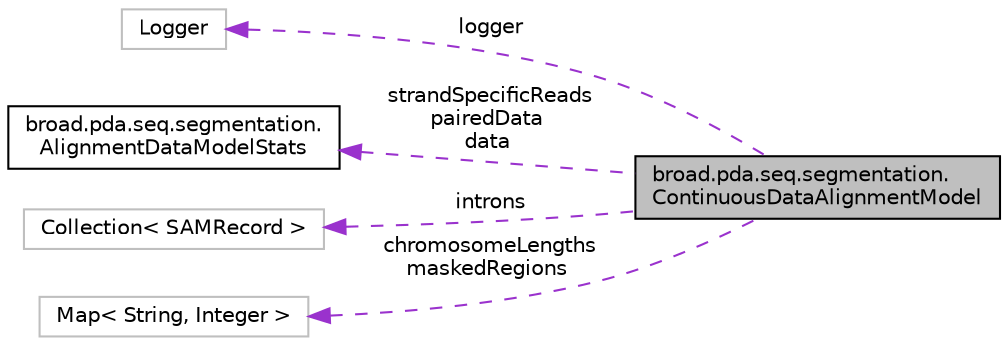 digraph "broad.pda.seq.segmentation.ContinuousDataAlignmentModel"
{
  edge [fontname="Helvetica",fontsize="10",labelfontname="Helvetica",labelfontsize="10"];
  node [fontname="Helvetica",fontsize="10",shape=record];
  rankdir="LR";
  Node1 [label="broad.pda.seq.segmentation.\lContinuousDataAlignmentModel",height=0.2,width=0.4,color="black", fillcolor="grey75", style="filled" fontcolor="black"];
  Node2 -> Node1 [dir="back",color="darkorchid3",fontsize="10",style="dashed",label=" logger" ,fontname="Helvetica"];
  Node2 [label="Logger",height=0.2,width=0.4,color="grey75", fillcolor="white", style="filled"];
  Node3 -> Node1 [dir="back",color="darkorchid3",fontsize="10",style="dashed",label=" strandSpecificReads\npairedData\ndata" ,fontname="Helvetica"];
  Node3 [label="broad.pda.seq.segmentation.\lAlignmentDataModelStats",height=0.2,width=0.4,color="black", fillcolor="white", style="filled",URL="$classbroad_1_1pda_1_1seq_1_1segmentation_1_1_alignment_data_model_stats.html"];
  Node4 -> Node1 [dir="back",color="darkorchid3",fontsize="10",style="dashed",label=" introns" ,fontname="Helvetica"];
  Node4 [label="Collection\< SAMRecord \>",height=0.2,width=0.4,color="grey75", fillcolor="white", style="filled"];
  Node5 -> Node1 [dir="back",color="darkorchid3",fontsize="10",style="dashed",label=" chromosomeLengths\nmaskedRegions" ,fontname="Helvetica"];
  Node5 [label="Map\< String, Integer \>",height=0.2,width=0.4,color="grey75", fillcolor="white", style="filled"];
}
